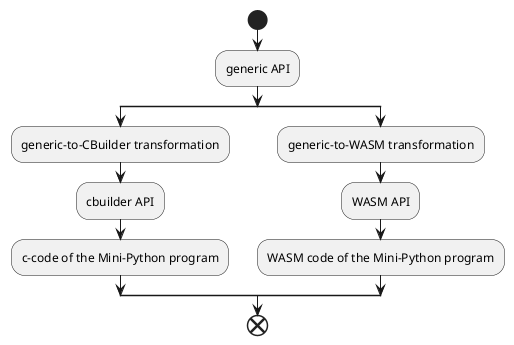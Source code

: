 @startuml

start
:generic API;
split
:generic-to-CBuilder transformation;
:cbuilder API;
:c-code of the Mini-Python program;
split again
:generic-to-WASM transformation;
:WASM API;
:WASM code of the Mini-Python program;
end split
end

@enduml
